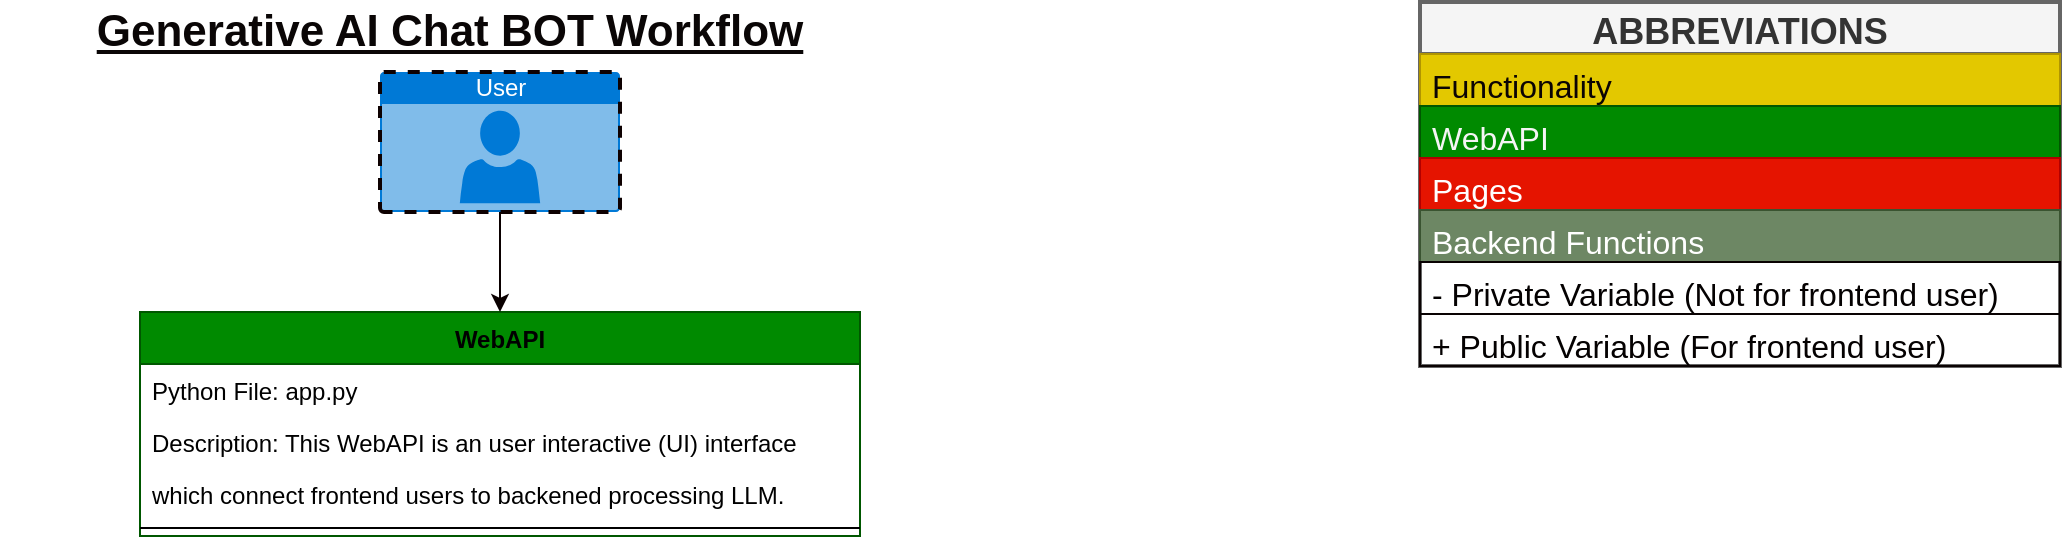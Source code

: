 <mxfile>
    <diagram id="E-D0Q7nsFsRmQSVvpF7f" name="Page-1">
        <mxGraphModel dx="1094" dy="623" grid="1" gridSize="10" guides="1" tooltips="1" connect="1" arrows="1" fold="1" page="1" pageScale="1" pageWidth="827" pageHeight="1169" background="#ffffff" math="0" shadow="0">
            <root>
                <mxCell id="0"/>
                <mxCell id="1" parent="0"/>
                <mxCell id="3" value="&lt;span style=&quot;font-size: 22px;&quot;&gt;&lt;font style=&quot;font-size: 22px;&quot;&gt;&lt;b style=&quot;font-size: 22px;&quot;&gt;&lt;u style=&quot;font-size: 22px;&quot;&gt;Generative AI Chat BOT Workflow&lt;/u&gt;&lt;/b&gt;&lt;/font&gt;&lt;/span&gt;" style="text;html=1;strokeColor=none;fillColor=none;align=center;verticalAlign=middle;whiteSpace=wrap;rounded=0;labelBackgroundColor=none;fontColor=#0a0606;fontSize=22;" parent="1" vertex="1">
                    <mxGeometry x="170" y="5" width="450" height="30" as="geometry"/>
                </mxCell>
                <mxCell id="4" value="WebAPI" style="swimlane;fontStyle=1;childLayout=stackLayout;horizontal=1;startSize=26;horizontalStack=0;resizeParent=1;resizeParentMax=0;resizeLast=0;collapsible=1;marginBottom=0;fillColor=#008a00;strokeColor=#005700;fontColor=#000000;" parent="1" vertex="1">
                    <mxGeometry x="240" y="160" width="360" height="112" as="geometry"/>
                </mxCell>
                <mxCell id="5" value="Python File: app.py " style="text;strokeColor=none;fillColor=none;align=left;verticalAlign=top;spacingLeft=4;spacingRight=4;overflow=hidden;rotatable=0;points=[[0,0.5],[1,0.5]];portConstraint=eastwest;fontColor=#000000;" parent="4" vertex="1">
                    <mxGeometry y="26" width="360" height="26" as="geometry"/>
                </mxCell>
                <mxCell id="6" value="Description: This WebAPI is an user interactive (UI) interface " style="text;strokeColor=none;fillColor=none;align=left;verticalAlign=top;spacingLeft=4;spacingRight=4;overflow=hidden;rotatable=0;points=[[0,0.5],[1,0.5]];portConstraint=eastwest;fontColor=#000000;" parent="4" vertex="1">
                    <mxGeometry y="52" width="360" height="26" as="geometry"/>
                </mxCell>
                <mxCell id="7" value="             which connect frontend users to backened processing LLM." style="text;strokeColor=none;fillColor=none;align=left;verticalAlign=top;spacingLeft=4;spacingRight=4;overflow=hidden;rotatable=0;points=[[0,0.5],[1,0.5]];portConstraint=eastwest;fontColor=#000000;" parent="4" vertex="1">
                    <mxGeometry y="78" width="360" height="26" as="geometry"/>
                </mxCell>
                <mxCell id="8" value="" style="line;strokeWidth=1;fillColor=none;align=left;verticalAlign=middle;spacingTop=-1;spacingLeft=3;spacingRight=3;rotatable=0;labelPosition=right;points=[];portConstraint=eastwest;fontColor=#000000;" parent="4" vertex="1">
                    <mxGeometry y="104" width="360" height="8" as="geometry"/>
                </mxCell>
                <mxCell id="11" style="edgeStyle=none;html=1;entryX=0.5;entryY=0;entryDx=0;entryDy=0;fontColor=#000000;strokeColor=#0a0000;" parent="1" source="9" target="4" edge="1">
                    <mxGeometry relative="1" as="geometry"/>
                </mxCell>
                <mxCell id="9" value="User" style="html=1;strokeColor=#0e0101;fillColor=#0079D6;labelPosition=center;verticalLabelPosition=middle;verticalAlign=top;align=center;fontSize=12;outlineConnect=0;spacingTop=-6;fontColor=#FFFFFF;sketch=0;shape=mxgraph.sitemap.user;dashed=1;strokeWidth=2;" parent="1" vertex="1">
                    <mxGeometry x="360" y="40" width="120" height="70" as="geometry"/>
                </mxCell>
                <mxCell id="12" value="ABBREVIATIONS" style="swimlane;fontStyle=1;childLayout=stackLayout;horizontal=1;startSize=26;horizontalStack=0;resizeParent=1;resizeParentMax=0;resizeLast=0;collapsible=1;marginBottom=0;fontColor=#333333;labelBackgroundColor=none;fontSize=18;strokeWidth=2;strokeColor=#666666;fillColor=#f5f5f5;" vertex="1" parent="1">
                    <mxGeometry x="880" y="5" width="320" height="182" as="geometry"/>
                </mxCell>
                <mxCell id="13" value="Functionality" style="text;strokeColor=#B09500;fillColor=#e3c800;align=left;verticalAlign=top;spacingLeft=4;spacingRight=4;overflow=hidden;rotatable=0;points=[[0,0.5],[1,0.5]];portConstraint=eastwest;fontColor=#0b0404;fontSize=16;fontStyle=0;strokeWidth=1;" vertex="1" parent="12">
                    <mxGeometry y="26" width="320" height="26" as="geometry"/>
                </mxCell>
                <mxCell id="14" value="WebAPI" style="text;strokeColor=#005700;fillColor=#008a00;align=left;verticalAlign=top;spacingLeft=4;spacingRight=4;overflow=hidden;rotatable=0;points=[[0,0.5],[1,0.5]];portConstraint=eastwest;fontColor=#f5f5f5;fontSize=16;fontStyle=0;strokeWidth=1;" vertex="1" parent="12">
                    <mxGeometry y="52" width="320" height="26" as="geometry"/>
                </mxCell>
                <mxCell id="15" value="Pages" style="text;strokeColor=#B20000;fillColor=#e51400;align=left;verticalAlign=top;spacingLeft=4;spacingRight=4;overflow=hidden;rotatable=0;points=[[0,0.5],[1,0.5]];portConstraint=eastwest;fontColor=#ffffff;fontSize=16;fontStyle=0;strokeWidth=1;" vertex="1" parent="12">
                    <mxGeometry y="78" width="320" height="26" as="geometry"/>
                </mxCell>
                <mxCell id="16" value="Backend Functions" style="text;strokeColor=#3A5431;fillColor=#6d8764;align=left;verticalAlign=top;spacingLeft=4;spacingRight=4;overflow=hidden;rotatable=0;points=[[0,0.5],[1,0.5]];portConstraint=eastwest;fontColor=#ffffff;fontSize=16;fontStyle=0;strokeWidth=1;" vertex="1" parent="12">
                    <mxGeometry y="104" width="320" height="26" as="geometry"/>
                </mxCell>
                <mxCell id="17" value="- Private Variable (Not for frontend user)" style="text;strokeColor=#090202;fillColor=none;align=left;verticalAlign=top;spacingLeft=4;spacingRight=4;overflow=hidden;rotatable=0;points=[[0,0.5],[1,0.5]];portConstraint=eastwest;fontColor=#040101;fontSize=16;fontStyle=0;strokeWidth=1;" vertex="1" parent="12">
                    <mxGeometry y="130" width="320" height="26" as="geometry"/>
                </mxCell>
                <mxCell id="18" value="+ Public Variable (For frontend user)" style="text;strokeColor=#090202;fillColor=none;align=left;verticalAlign=top;spacingLeft=4;spacingRight=4;overflow=hidden;rotatable=0;points=[[0,0.5],[1,0.5]];portConstraint=eastwest;fontColor=#040101;fontSize=16;fontStyle=0;strokeWidth=1;" vertex="1" parent="12">
                    <mxGeometry y="156" width="320" height="26" as="geometry"/>
                </mxCell>
            </root>
        </mxGraphModel>
    </diagram>
</mxfile>